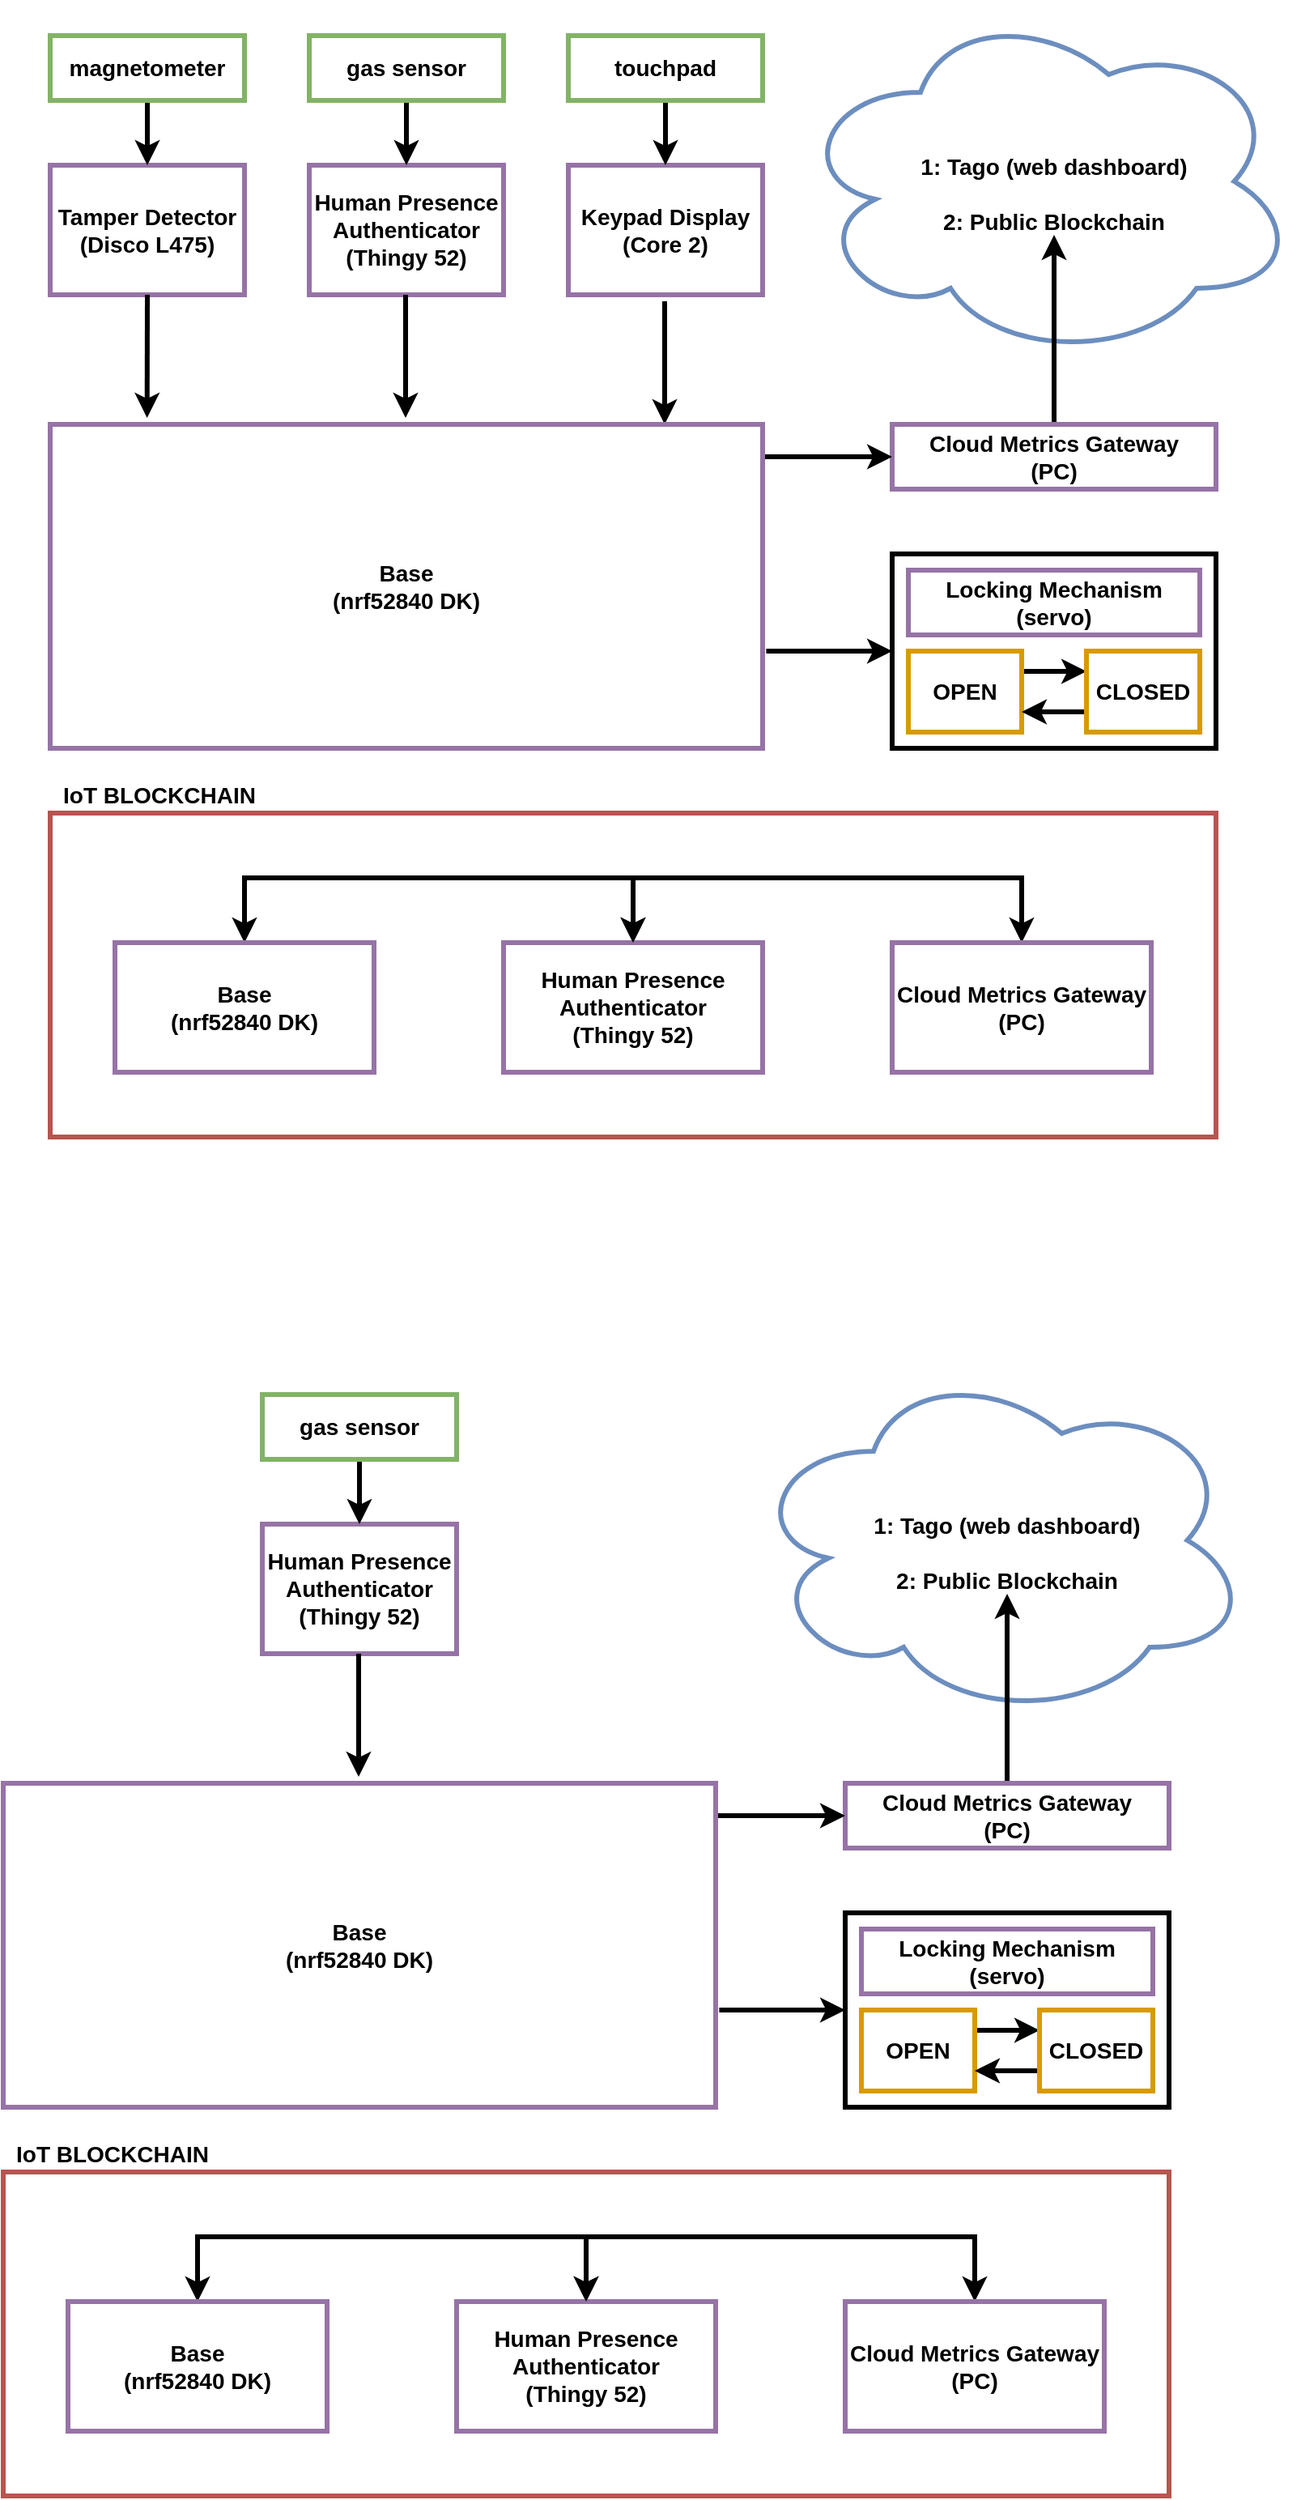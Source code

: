<mxfile version="27.0.5">
  <diagram name="Page-1" id="cjE0PsWjfZrv4CORlMGY">
    <mxGraphModel dx="1420" dy="918" grid="0" gridSize="10" guides="1" tooltips="1" connect="1" arrows="1" fold="1" page="0" pageScale="1" pageWidth="850" pageHeight="1100" background="#ffffff" math="0" shadow="0">
      <root>
        <mxCell id="0" />
        <mxCell id="1" parent="0" />
        <mxCell id="Ks-E4asuFh9G0frcCpxe-32" value="" style="ellipse;shape=cloud;whiteSpace=wrap;html=1;fillColor=none;strokeColor=#6c8ebf;strokeWidth=3;fontSize=14;fontStyle=1" parent="1" vertex="1">
          <mxGeometry x="260" y="220" width="310" height="220" as="geometry" />
        </mxCell>
        <mxCell id="Ks-E4asuFh9G0frcCpxe-43" value="" style="rounded=0;whiteSpace=wrap;html=1;fillColor=none;strokeColor=#b85450;strokeWidth=3;fontSize=14;fontStyle=1" parent="1" vertex="1">
          <mxGeometry x="-200" y="720" width="720" height="200" as="geometry" />
        </mxCell>
        <mxCell id="Ks-E4asuFh9G0frcCpxe-13" value="" style="rounded=0;whiteSpace=wrap;html=1;fillColor=none;strokeWidth=3;fontSize=14;fontStyle=1" parent="1" vertex="1">
          <mxGeometry x="320" y="560" width="200" height="120" as="geometry" />
        </mxCell>
        <mxCell id="Ks-E4asuFh9G0frcCpxe-1" value="&lt;div&gt;Human Presence Authenticator&lt;/div&gt;(Thingy 52)" style="rounded=0;whiteSpace=wrap;html=1;fillColor=none;strokeColor=#9673a6;strokeWidth=3;fontSize=14;fontStyle=1" parent="1" vertex="1">
          <mxGeometry x="-40" y="320" width="120" height="80" as="geometry" />
        </mxCell>
        <mxCell id="Ks-E4asuFh9G0frcCpxe-2" value="&lt;div&gt;Tamper Detector&lt;/div&gt;(Disco L475)" style="rounded=0;whiteSpace=wrap;html=1;fillColor=none;strokeColor=#9673a6;strokeWidth=3;fontSize=14;fontStyle=1" parent="1" vertex="1">
          <mxGeometry x="-200" y="320" width="120" height="80" as="geometry" />
        </mxCell>
        <mxCell id="Ks-E4asuFh9G0frcCpxe-3" value="&lt;div&gt;Locking Mechanism&lt;/div&gt;&lt;div&gt;(s&lt;span style=&quot;background-color: transparent; color: light-dark(rgb(0, 0, 0), rgb(255, 255, 255));&quot;&gt;ervo)&lt;/span&gt;&lt;/div&gt;" style="rounded=0;whiteSpace=wrap;html=1;fillColor=none;strokeColor=#9673a6;strokeWidth=3;fontSize=14;fontStyle=1" parent="1" vertex="1">
          <mxGeometry x="330" y="570" width="180" height="40" as="geometry" />
        </mxCell>
        <mxCell id="Ks-E4asuFh9G0frcCpxe-4" value="" style="rounded=0;whiteSpace=wrap;html=1;fillColor=none;strokeWidth=3;fontSize=14;fontStyle=1" parent="1" vertex="1">
          <mxGeometry x="-200" y="480" width="440" height="200" as="geometry" />
        </mxCell>
        <mxCell id="Ks-E4asuFh9G0frcCpxe-31" style="edgeStyle=orthogonalEdgeStyle;rounded=0;orthogonalLoop=1;jettySize=auto;html=1;exitX=0.5;exitY=0;exitDx=0;exitDy=0;entryX=0.5;entryY=1;entryDx=0;entryDy=0;strokeWidth=3;fontSize=14;fontStyle=1" parent="1" source="Ks-E4asuFh9G0frcCpxe-5" target="Ks-E4asuFh9G0frcCpxe-7" edge="1">
          <mxGeometry relative="1" as="geometry" />
        </mxCell>
        <mxCell id="Ks-E4asuFh9G0frcCpxe-5" value="&lt;div&gt;Cloud Metrics Gateway&lt;/div&gt;&lt;div&gt;(PC)&lt;/div&gt;" style="rounded=0;whiteSpace=wrap;html=1;fillColor=none;strokeColor=#9673a6;strokeWidth=3;fontSize=14;fontStyle=1" parent="1" vertex="1">
          <mxGeometry x="320" y="480" width="200" height="40" as="geometry" />
        </mxCell>
        <mxCell id="Ks-E4asuFh9G0frcCpxe-6" value="&lt;div&gt;Keypad Display&lt;/div&gt;(Core 2)" style="rounded=0;whiteSpace=wrap;html=1;fillColor=none;strokeColor=#9673a6;strokeWidth=3;fontSize=14;fontStyle=1" parent="1" vertex="1">
          <mxGeometry x="120" y="320" width="120" height="80" as="geometry" />
        </mxCell>
        <mxCell id="Ks-E4asuFh9G0frcCpxe-7" value="1: Tago&amp;nbsp;&lt;span style=&quot;background-color: transparent; color: light-dark(rgb(0, 0, 0), rgb(255, 255, 255));&quot;&gt;(web dashboard)&lt;/span&gt;&lt;div&gt;&lt;br&gt;&lt;div&gt;2: Public Blockchain&lt;/div&gt;&lt;/div&gt;" style="rounded=0;whiteSpace=wrap;html=1;fillColor=none;strokeColor=none;strokeWidth=3;fontSize=14;fontStyle=1" parent="1" vertex="1">
          <mxGeometry x="320" y="313" width="200" height="50" as="geometry" />
        </mxCell>
        <mxCell id="Ks-E4asuFh9G0frcCpxe-11" style="edgeStyle=orthogonalEdgeStyle;rounded=0;orthogonalLoop=1;jettySize=auto;html=1;exitX=0.5;exitY=1;exitDx=0;exitDy=0;entryX=0.5;entryY=0;entryDx=0;entryDy=0;strokeWidth=3;fontSize=14;fontStyle=1" parent="1" source="Ks-E4asuFh9G0frcCpxe-8" target="Ks-E4asuFh9G0frcCpxe-2" edge="1">
          <mxGeometry relative="1" as="geometry" />
        </mxCell>
        <mxCell id="Ks-E4asuFh9G0frcCpxe-8" value="magnetometer" style="rounded=0;whiteSpace=wrap;html=1;fillColor=none;strokeColor=#82b366;strokeWidth=3;fontSize=14;fontStyle=1" parent="1" vertex="1">
          <mxGeometry x="-200" y="240" width="120" height="40" as="geometry" />
        </mxCell>
        <mxCell id="Ks-E4asuFh9G0frcCpxe-24" style="edgeStyle=orthogonalEdgeStyle;rounded=0;orthogonalLoop=1;jettySize=auto;html=1;exitX=0.5;exitY=1;exitDx=0;exitDy=0;entryX=0.5;entryY=0;entryDx=0;entryDy=0;strokeWidth=3;fontSize=14;fontStyle=1" parent="1" source="Ks-E4asuFh9G0frcCpxe-9" target="Ks-E4asuFh9G0frcCpxe-1" edge="1">
          <mxGeometry relative="1" as="geometry" />
        </mxCell>
        <mxCell id="Ks-E4asuFh9G0frcCpxe-9" value="gas sensor" style="rounded=0;whiteSpace=wrap;html=1;fillColor=none;strokeColor=#82b366;strokeWidth=3;fontSize=14;fontStyle=1" parent="1" vertex="1">
          <mxGeometry x="-40" y="240" width="120" height="40" as="geometry" />
        </mxCell>
        <mxCell id="Ks-E4asuFh9G0frcCpxe-16" style="edgeStyle=orthogonalEdgeStyle;rounded=0;orthogonalLoop=1;jettySize=auto;html=1;exitX=1;exitY=0.25;exitDx=0;exitDy=0;entryX=0;entryY=0.25;entryDx=0;entryDy=0;strokeWidth=3;fontSize=14;fontStyle=1" parent="1" source="Ks-E4asuFh9G0frcCpxe-14" target="Ks-E4asuFh9G0frcCpxe-15" edge="1">
          <mxGeometry relative="1" as="geometry" />
        </mxCell>
        <mxCell id="Ks-E4asuFh9G0frcCpxe-14" value="OPEN" style="rounded=0;whiteSpace=wrap;html=1;fillColor=none;strokeColor=#d79b00;strokeWidth=3;fontSize=14;fontStyle=1" parent="1" vertex="1">
          <mxGeometry x="330" y="620" width="70" height="50" as="geometry" />
        </mxCell>
        <mxCell id="Ks-E4asuFh9G0frcCpxe-17" style="edgeStyle=orthogonalEdgeStyle;rounded=0;orthogonalLoop=1;jettySize=auto;html=1;exitX=0;exitY=0.75;exitDx=0;exitDy=0;entryX=1;entryY=0.75;entryDx=0;entryDy=0;strokeWidth=3;fontSize=14;fontStyle=1" parent="1" source="Ks-E4asuFh9G0frcCpxe-15" target="Ks-E4asuFh9G0frcCpxe-14" edge="1">
          <mxGeometry relative="1" as="geometry" />
        </mxCell>
        <mxCell id="Ks-E4asuFh9G0frcCpxe-15" value="CLOSED" style="rounded=0;whiteSpace=wrap;html=1;fillColor=none;strokeColor=#d79b00;strokeWidth=3;fontSize=14;fontStyle=1" parent="1" vertex="1">
          <mxGeometry x="440" y="620" width="70" height="50" as="geometry" />
        </mxCell>
        <mxCell id="Ks-E4asuFh9G0frcCpxe-27" value="" style="endArrow=classic;html=1;rounded=0;entryX=0;entryY=0.5;entryDx=0;entryDy=0;exitX=0.998;exitY=0.1;exitDx=0;exitDy=0;exitPerimeter=0;strokeWidth=3;fontSize=14;fontStyle=1" parent="1" source="Ks-E4asuFh9G0frcCpxe-4" target="Ks-E4asuFh9G0frcCpxe-5" edge="1">
          <mxGeometry width="50" height="50" relative="1" as="geometry">
            <mxPoint x="90" y="510" as="sourcePoint" />
            <mxPoint x="140" y="460" as="targetPoint" />
          </mxGeometry>
        </mxCell>
        <mxCell id="Ks-E4asuFh9G0frcCpxe-28" value="" style="endArrow=classic;html=1;rounded=0;entryX=0;entryY=0.5;entryDx=0;entryDy=0;exitX=1.005;exitY=0.7;exitDx=0;exitDy=0;exitPerimeter=0;strokeWidth=3;fontSize=14;fontStyle=1" parent="1" source="Ks-E4asuFh9G0frcCpxe-4" target="Ks-E4asuFh9G0frcCpxe-13" edge="1">
          <mxGeometry width="50" height="50" relative="1" as="geometry">
            <mxPoint x="90" y="510" as="sourcePoint" />
            <mxPoint x="140" y="460" as="targetPoint" />
          </mxGeometry>
        </mxCell>
        <mxCell id="Ks-E4asuFh9G0frcCpxe-30" style="edgeStyle=orthogonalEdgeStyle;rounded=0;orthogonalLoop=1;jettySize=auto;html=1;exitX=0.5;exitY=1;exitDx=0;exitDy=0;entryX=0.5;entryY=0;entryDx=0;entryDy=0;strokeWidth=3;fontSize=14;fontStyle=1" parent="1" source="Ks-E4asuFh9G0frcCpxe-29" target="Ks-E4asuFh9G0frcCpxe-6" edge="1">
          <mxGeometry relative="1" as="geometry" />
        </mxCell>
        <mxCell id="Ks-E4asuFh9G0frcCpxe-29" value="touchpad" style="rounded=0;whiteSpace=wrap;html=1;fillColor=none;strokeColor=#82b366;strokeWidth=3;fontSize=14;fontStyle=1" parent="1" vertex="1">
          <mxGeometry x="120" y="240" width="120" height="40" as="geometry" />
        </mxCell>
        <mxCell id="Ks-E4asuFh9G0frcCpxe-34" value="" style="endArrow=classic;html=1;rounded=0;exitX=0.5;exitY=1;exitDx=0;exitDy=0;entryX=0.136;entryY=-0.02;entryDx=0;entryDy=0;entryPerimeter=0;strokeWidth=3;fontSize=14;fontStyle=1" parent="1" source="Ks-E4asuFh9G0frcCpxe-2" target="Ks-E4asuFh9G0frcCpxe-4" edge="1">
          <mxGeometry width="50" height="50" relative="1" as="geometry">
            <mxPoint x="90" y="510" as="sourcePoint" />
            <mxPoint x="140" y="460" as="targetPoint" />
          </mxGeometry>
        </mxCell>
        <mxCell id="Ks-E4asuFh9G0frcCpxe-35" value="" style="endArrow=classic;html=1;rounded=0;exitX=0.5;exitY=1;exitDx=0;exitDy=0;entryX=0.136;entryY=-0.02;entryDx=0;entryDy=0;entryPerimeter=0;strokeWidth=3;fontSize=14;fontStyle=1" parent="1" edge="1">
          <mxGeometry width="50" height="50" relative="1" as="geometry">
            <mxPoint x="19.5" y="400" as="sourcePoint" />
            <mxPoint x="19.5" y="476" as="targetPoint" />
          </mxGeometry>
        </mxCell>
        <mxCell id="Ks-E4asuFh9G0frcCpxe-36" value="" style="endArrow=classic;html=1;rounded=0;exitX=0.5;exitY=1;exitDx=0;exitDy=0;entryX=0.136;entryY=-0.02;entryDx=0;entryDy=0;entryPerimeter=0;strokeWidth=3;fontSize=14;fontStyle=1" parent="1" edge="1">
          <mxGeometry width="50" height="50" relative="1" as="geometry">
            <mxPoint x="179.5" y="404" as="sourcePoint" />
            <mxPoint x="179.5" y="480" as="targetPoint" />
          </mxGeometry>
        </mxCell>
        <mxCell id="Ks-E4asuFh9G0frcCpxe-39" value="Base&lt;div&gt;(nrf52840 DK)&lt;/div&gt;" style="rounded=0;whiteSpace=wrap;html=1;fillColor=none;strokeColor=#9673a6;strokeWidth=3;fontSize=14;fontStyle=1" parent="1" vertex="1">
          <mxGeometry x="-200" y="480" width="440" height="200" as="geometry" />
        </mxCell>
        <mxCell id="Ks-E4asuFh9G0frcCpxe-45" style="edgeStyle=orthogonalEdgeStyle;rounded=0;orthogonalLoop=1;jettySize=auto;html=1;exitX=0.5;exitY=0;exitDx=0;exitDy=0;entryX=0.5;entryY=0;entryDx=0;entryDy=0;startArrow=classic;startFill=1;strokeWidth=3;fontSize=14;fontStyle=1" parent="1" source="Ks-E4asuFh9G0frcCpxe-40" target="Ks-E4asuFh9G0frcCpxe-41" edge="1">
          <mxGeometry relative="1" as="geometry">
            <Array as="points">
              <mxPoint x="-80" y="760" />
              <mxPoint x="160" y="760" />
            </Array>
          </mxGeometry>
        </mxCell>
        <mxCell id="Ks-E4asuFh9G0frcCpxe-40" value="Base&lt;div&gt;(nrf52840 DK)&lt;/div&gt;" style="rounded=0;whiteSpace=wrap;html=1;fillColor=none;strokeColor=#9673a6;strokeWidth=3;fontSize=14;fontStyle=1" parent="1" vertex="1">
          <mxGeometry x="-160" y="800" width="160" height="80" as="geometry" />
        </mxCell>
        <mxCell id="Ks-E4asuFh9G0frcCpxe-41" value="&lt;div&gt;Human Presence Authenticator&lt;/div&gt;(Thingy 52)" style="rounded=0;whiteSpace=wrap;html=1;fillColor=none;strokeColor=#9673a6;strokeWidth=3;fontSize=14;fontStyle=1" parent="1" vertex="1">
          <mxGeometry x="80" y="800" width="160" height="80" as="geometry" />
        </mxCell>
        <mxCell id="Ks-E4asuFh9G0frcCpxe-46" style="edgeStyle=orthogonalEdgeStyle;rounded=0;orthogonalLoop=1;jettySize=auto;html=1;exitX=0.5;exitY=0;exitDx=0;exitDy=0;entryX=0.5;entryY=0;entryDx=0;entryDy=0;startArrow=classic;startFill=1;strokeWidth=3;fontSize=14;fontStyle=1" parent="1" source="Ks-E4asuFh9G0frcCpxe-42" target="Ks-E4asuFh9G0frcCpxe-41" edge="1">
          <mxGeometry relative="1" as="geometry">
            <Array as="points">
              <mxPoint x="400" y="760" />
              <mxPoint x="160" y="760" />
            </Array>
          </mxGeometry>
        </mxCell>
        <mxCell id="Ks-E4asuFh9G0frcCpxe-42" value="&lt;div&gt;Cloud Metrics Gateway&lt;/div&gt;&lt;div&gt;(PC)&lt;/div&gt;" style="rounded=0;whiteSpace=wrap;html=1;fillColor=none;strokeColor=#9673a6;strokeWidth=3;fontSize=14;fontStyle=1" parent="1" vertex="1">
          <mxGeometry x="320" y="800" width="160" height="80" as="geometry" />
        </mxCell>
        <mxCell id="Ks-E4asuFh9G0frcCpxe-44" value="IoT BLOCKCHAIN" style="text;html=1;align=center;verticalAlign=middle;resizable=0;points=[];autosize=1;strokeColor=none;fillColor=none;strokeWidth=3;fontSize=14;fontStyle=1" parent="1" vertex="1">
          <mxGeometry x="-200" y="694" width="133" height="29" as="geometry" />
        </mxCell>
        <mxCell id="Y0DJCYxgOaCyrheC6aOL-1" value="" style="ellipse;shape=cloud;whiteSpace=wrap;html=1;fillColor=none;strokeColor=#6c8ebf;strokeWidth=3;fontSize=14;fontStyle=1" vertex="1" parent="1">
          <mxGeometry x="231" y="1059" width="310" height="220" as="geometry" />
        </mxCell>
        <mxCell id="Y0DJCYxgOaCyrheC6aOL-2" value="" style="rounded=0;whiteSpace=wrap;html=1;fillColor=none;strokeColor=#b85450;strokeWidth=3;fontSize=14;fontStyle=1" vertex="1" parent="1">
          <mxGeometry x="-229" y="1559" width="720" height="200" as="geometry" />
        </mxCell>
        <mxCell id="Y0DJCYxgOaCyrheC6aOL-3" value="" style="rounded=0;whiteSpace=wrap;html=1;fillColor=none;strokeWidth=3;fontSize=14;fontStyle=1" vertex="1" parent="1">
          <mxGeometry x="291" y="1399" width="200" height="120" as="geometry" />
        </mxCell>
        <mxCell id="Y0DJCYxgOaCyrheC6aOL-4" value="&lt;div&gt;Human Presence Authenticator&lt;/div&gt;(Thingy 52)" style="rounded=0;whiteSpace=wrap;html=1;fillColor=none;strokeColor=#9673a6;strokeWidth=3;fontSize=14;fontStyle=1" vertex="1" parent="1">
          <mxGeometry x="-69" y="1159" width="120" height="80" as="geometry" />
        </mxCell>
        <mxCell id="Y0DJCYxgOaCyrheC6aOL-6" value="&lt;div&gt;Locking Mechanism&lt;/div&gt;&lt;div&gt;(s&lt;span style=&quot;background-color: transparent; color: light-dark(rgb(0, 0, 0), rgb(255, 255, 255));&quot;&gt;ervo)&lt;/span&gt;&lt;/div&gt;" style="rounded=0;whiteSpace=wrap;html=1;fillColor=none;strokeColor=#9673a6;strokeWidth=3;fontSize=14;fontStyle=1" vertex="1" parent="1">
          <mxGeometry x="301" y="1409" width="180" height="40" as="geometry" />
        </mxCell>
        <mxCell id="Y0DJCYxgOaCyrheC6aOL-7" value="" style="rounded=0;whiteSpace=wrap;html=1;fillColor=none;strokeWidth=3;fontSize=14;fontStyle=1" vertex="1" parent="1">
          <mxGeometry x="-229" y="1319" width="440" height="200" as="geometry" />
        </mxCell>
        <mxCell id="Y0DJCYxgOaCyrheC6aOL-8" style="edgeStyle=orthogonalEdgeStyle;rounded=0;orthogonalLoop=1;jettySize=auto;html=1;exitX=0.5;exitY=0;exitDx=0;exitDy=0;entryX=0.5;entryY=1;entryDx=0;entryDy=0;strokeWidth=3;fontSize=14;fontStyle=1" edge="1" parent="1" source="Y0DJCYxgOaCyrheC6aOL-9" target="Y0DJCYxgOaCyrheC6aOL-11">
          <mxGeometry relative="1" as="geometry" />
        </mxCell>
        <mxCell id="Y0DJCYxgOaCyrheC6aOL-9" value="&lt;div&gt;Cloud Metrics Gateway&lt;/div&gt;&lt;div&gt;(PC)&lt;/div&gt;" style="rounded=0;whiteSpace=wrap;html=1;fillColor=none;strokeColor=#9673a6;strokeWidth=3;fontSize=14;fontStyle=1" vertex="1" parent="1">
          <mxGeometry x="291" y="1319" width="200" height="40" as="geometry" />
        </mxCell>
        <mxCell id="Y0DJCYxgOaCyrheC6aOL-11" value="1: Tago&amp;nbsp;&lt;span style=&quot;background-color: transparent; color: light-dark(rgb(0, 0, 0), rgb(255, 255, 255));&quot;&gt;(web dashboard)&lt;/span&gt;&lt;div&gt;&lt;br&gt;&lt;div&gt;2: Public Blockchain&lt;/div&gt;&lt;/div&gt;" style="rounded=0;whiteSpace=wrap;html=1;fillColor=none;strokeColor=none;strokeWidth=3;fontSize=14;fontStyle=1" vertex="1" parent="1">
          <mxGeometry x="291" y="1152" width="200" height="50" as="geometry" />
        </mxCell>
        <mxCell id="Y0DJCYxgOaCyrheC6aOL-14" style="edgeStyle=orthogonalEdgeStyle;rounded=0;orthogonalLoop=1;jettySize=auto;html=1;exitX=0.5;exitY=1;exitDx=0;exitDy=0;entryX=0.5;entryY=0;entryDx=0;entryDy=0;strokeWidth=3;fontSize=14;fontStyle=1" edge="1" parent="1" source="Y0DJCYxgOaCyrheC6aOL-15" target="Y0DJCYxgOaCyrheC6aOL-4">
          <mxGeometry relative="1" as="geometry" />
        </mxCell>
        <mxCell id="Y0DJCYxgOaCyrheC6aOL-15" value="gas sensor" style="rounded=0;whiteSpace=wrap;html=1;fillColor=none;strokeColor=#82b366;strokeWidth=3;fontSize=14;fontStyle=1" vertex="1" parent="1">
          <mxGeometry x="-69" y="1079" width="120" height="40" as="geometry" />
        </mxCell>
        <mxCell id="Y0DJCYxgOaCyrheC6aOL-16" style="edgeStyle=orthogonalEdgeStyle;rounded=0;orthogonalLoop=1;jettySize=auto;html=1;exitX=1;exitY=0.25;exitDx=0;exitDy=0;entryX=0;entryY=0.25;entryDx=0;entryDy=0;strokeWidth=3;fontSize=14;fontStyle=1" edge="1" parent="1" source="Y0DJCYxgOaCyrheC6aOL-17" target="Y0DJCYxgOaCyrheC6aOL-19">
          <mxGeometry relative="1" as="geometry" />
        </mxCell>
        <mxCell id="Y0DJCYxgOaCyrheC6aOL-17" value="OPEN" style="rounded=0;whiteSpace=wrap;html=1;fillColor=none;strokeColor=#d79b00;strokeWidth=3;fontSize=14;fontStyle=1" vertex="1" parent="1">
          <mxGeometry x="301" y="1459" width="70" height="50" as="geometry" />
        </mxCell>
        <mxCell id="Y0DJCYxgOaCyrheC6aOL-18" style="edgeStyle=orthogonalEdgeStyle;rounded=0;orthogonalLoop=1;jettySize=auto;html=1;exitX=0;exitY=0.75;exitDx=0;exitDy=0;entryX=1;entryY=0.75;entryDx=0;entryDy=0;strokeWidth=3;fontSize=14;fontStyle=1" edge="1" parent="1" source="Y0DJCYxgOaCyrheC6aOL-19" target="Y0DJCYxgOaCyrheC6aOL-17">
          <mxGeometry relative="1" as="geometry" />
        </mxCell>
        <mxCell id="Y0DJCYxgOaCyrheC6aOL-19" value="CLOSED" style="rounded=0;whiteSpace=wrap;html=1;fillColor=none;strokeColor=#d79b00;strokeWidth=3;fontSize=14;fontStyle=1" vertex="1" parent="1">
          <mxGeometry x="411" y="1459" width="70" height="50" as="geometry" />
        </mxCell>
        <mxCell id="Y0DJCYxgOaCyrheC6aOL-20" value="" style="endArrow=classic;html=1;rounded=0;entryX=0;entryY=0.5;entryDx=0;entryDy=0;exitX=0.998;exitY=0.1;exitDx=0;exitDy=0;exitPerimeter=0;strokeWidth=3;fontSize=14;fontStyle=1" edge="1" parent="1" source="Y0DJCYxgOaCyrheC6aOL-7" target="Y0DJCYxgOaCyrheC6aOL-9">
          <mxGeometry width="50" height="50" relative="1" as="geometry">
            <mxPoint x="61" y="1349" as="sourcePoint" />
            <mxPoint x="111" y="1299" as="targetPoint" />
          </mxGeometry>
        </mxCell>
        <mxCell id="Y0DJCYxgOaCyrheC6aOL-21" value="" style="endArrow=classic;html=1;rounded=0;entryX=0;entryY=0.5;entryDx=0;entryDy=0;exitX=1.005;exitY=0.7;exitDx=0;exitDy=0;exitPerimeter=0;strokeWidth=3;fontSize=14;fontStyle=1" edge="1" parent="1" source="Y0DJCYxgOaCyrheC6aOL-7" target="Y0DJCYxgOaCyrheC6aOL-3">
          <mxGeometry width="50" height="50" relative="1" as="geometry">
            <mxPoint x="61" y="1349" as="sourcePoint" />
            <mxPoint x="111" y="1299" as="targetPoint" />
          </mxGeometry>
        </mxCell>
        <mxCell id="Y0DJCYxgOaCyrheC6aOL-25" value="" style="endArrow=classic;html=1;rounded=0;exitX=0.5;exitY=1;exitDx=0;exitDy=0;entryX=0.136;entryY=-0.02;entryDx=0;entryDy=0;entryPerimeter=0;strokeWidth=3;fontSize=14;fontStyle=1" edge="1" parent="1">
          <mxGeometry width="50" height="50" relative="1" as="geometry">
            <mxPoint x="-9.5" y="1239" as="sourcePoint" />
            <mxPoint x="-9.5" y="1315" as="targetPoint" />
          </mxGeometry>
        </mxCell>
        <mxCell id="Y0DJCYxgOaCyrheC6aOL-27" value="Base&lt;div&gt;(nrf52840 DK)&lt;/div&gt;" style="rounded=0;whiteSpace=wrap;html=1;fillColor=none;strokeColor=#9673a6;strokeWidth=3;fontSize=14;fontStyle=1" vertex="1" parent="1">
          <mxGeometry x="-229" y="1319" width="440" height="200" as="geometry" />
        </mxCell>
        <mxCell id="Y0DJCYxgOaCyrheC6aOL-28" style="edgeStyle=orthogonalEdgeStyle;rounded=0;orthogonalLoop=1;jettySize=auto;html=1;exitX=0.5;exitY=0;exitDx=0;exitDy=0;entryX=0.5;entryY=0;entryDx=0;entryDy=0;startArrow=classic;startFill=1;strokeWidth=3;fontSize=14;fontStyle=1" edge="1" parent="1" source="Y0DJCYxgOaCyrheC6aOL-29" target="Y0DJCYxgOaCyrheC6aOL-30">
          <mxGeometry relative="1" as="geometry">
            <Array as="points">
              <mxPoint x="-109" y="1599" />
              <mxPoint x="131" y="1599" />
            </Array>
          </mxGeometry>
        </mxCell>
        <mxCell id="Y0DJCYxgOaCyrheC6aOL-29" value="Base&lt;div&gt;(nrf52840 DK)&lt;/div&gt;" style="rounded=0;whiteSpace=wrap;html=1;fillColor=none;strokeColor=#9673a6;strokeWidth=3;fontSize=14;fontStyle=1" vertex="1" parent="1">
          <mxGeometry x="-189" y="1639" width="160" height="80" as="geometry" />
        </mxCell>
        <mxCell id="Y0DJCYxgOaCyrheC6aOL-30" value="&lt;div&gt;Human Presence Authenticator&lt;/div&gt;(Thingy 52)" style="rounded=0;whiteSpace=wrap;html=1;fillColor=none;strokeColor=#9673a6;strokeWidth=3;fontSize=14;fontStyle=1" vertex="1" parent="1">
          <mxGeometry x="51" y="1639" width="160" height="80" as="geometry" />
        </mxCell>
        <mxCell id="Y0DJCYxgOaCyrheC6aOL-31" style="edgeStyle=orthogonalEdgeStyle;rounded=0;orthogonalLoop=1;jettySize=auto;html=1;exitX=0.5;exitY=0;exitDx=0;exitDy=0;entryX=0.5;entryY=0;entryDx=0;entryDy=0;startArrow=classic;startFill=1;strokeWidth=3;fontSize=14;fontStyle=1" edge="1" parent="1" source="Y0DJCYxgOaCyrheC6aOL-32" target="Y0DJCYxgOaCyrheC6aOL-30">
          <mxGeometry relative="1" as="geometry">
            <Array as="points">
              <mxPoint x="371" y="1599" />
              <mxPoint x="131" y="1599" />
            </Array>
          </mxGeometry>
        </mxCell>
        <mxCell id="Y0DJCYxgOaCyrheC6aOL-32" value="&lt;div&gt;Cloud Metrics Gateway&lt;/div&gt;&lt;div&gt;(PC)&lt;/div&gt;" style="rounded=0;whiteSpace=wrap;html=1;fillColor=none;strokeColor=#9673a6;strokeWidth=3;fontSize=14;fontStyle=1" vertex="1" parent="1">
          <mxGeometry x="291" y="1639" width="160" height="80" as="geometry" />
        </mxCell>
        <mxCell id="Y0DJCYxgOaCyrheC6aOL-33" value="IoT BLOCKCHAIN" style="text;html=1;align=center;verticalAlign=middle;resizable=0;points=[];autosize=1;strokeColor=none;fillColor=none;strokeWidth=3;fontSize=14;fontStyle=1" vertex="1" parent="1">
          <mxGeometry x="-229" y="1533" width="133" height="29" as="geometry" />
        </mxCell>
      </root>
    </mxGraphModel>
  </diagram>
</mxfile>
